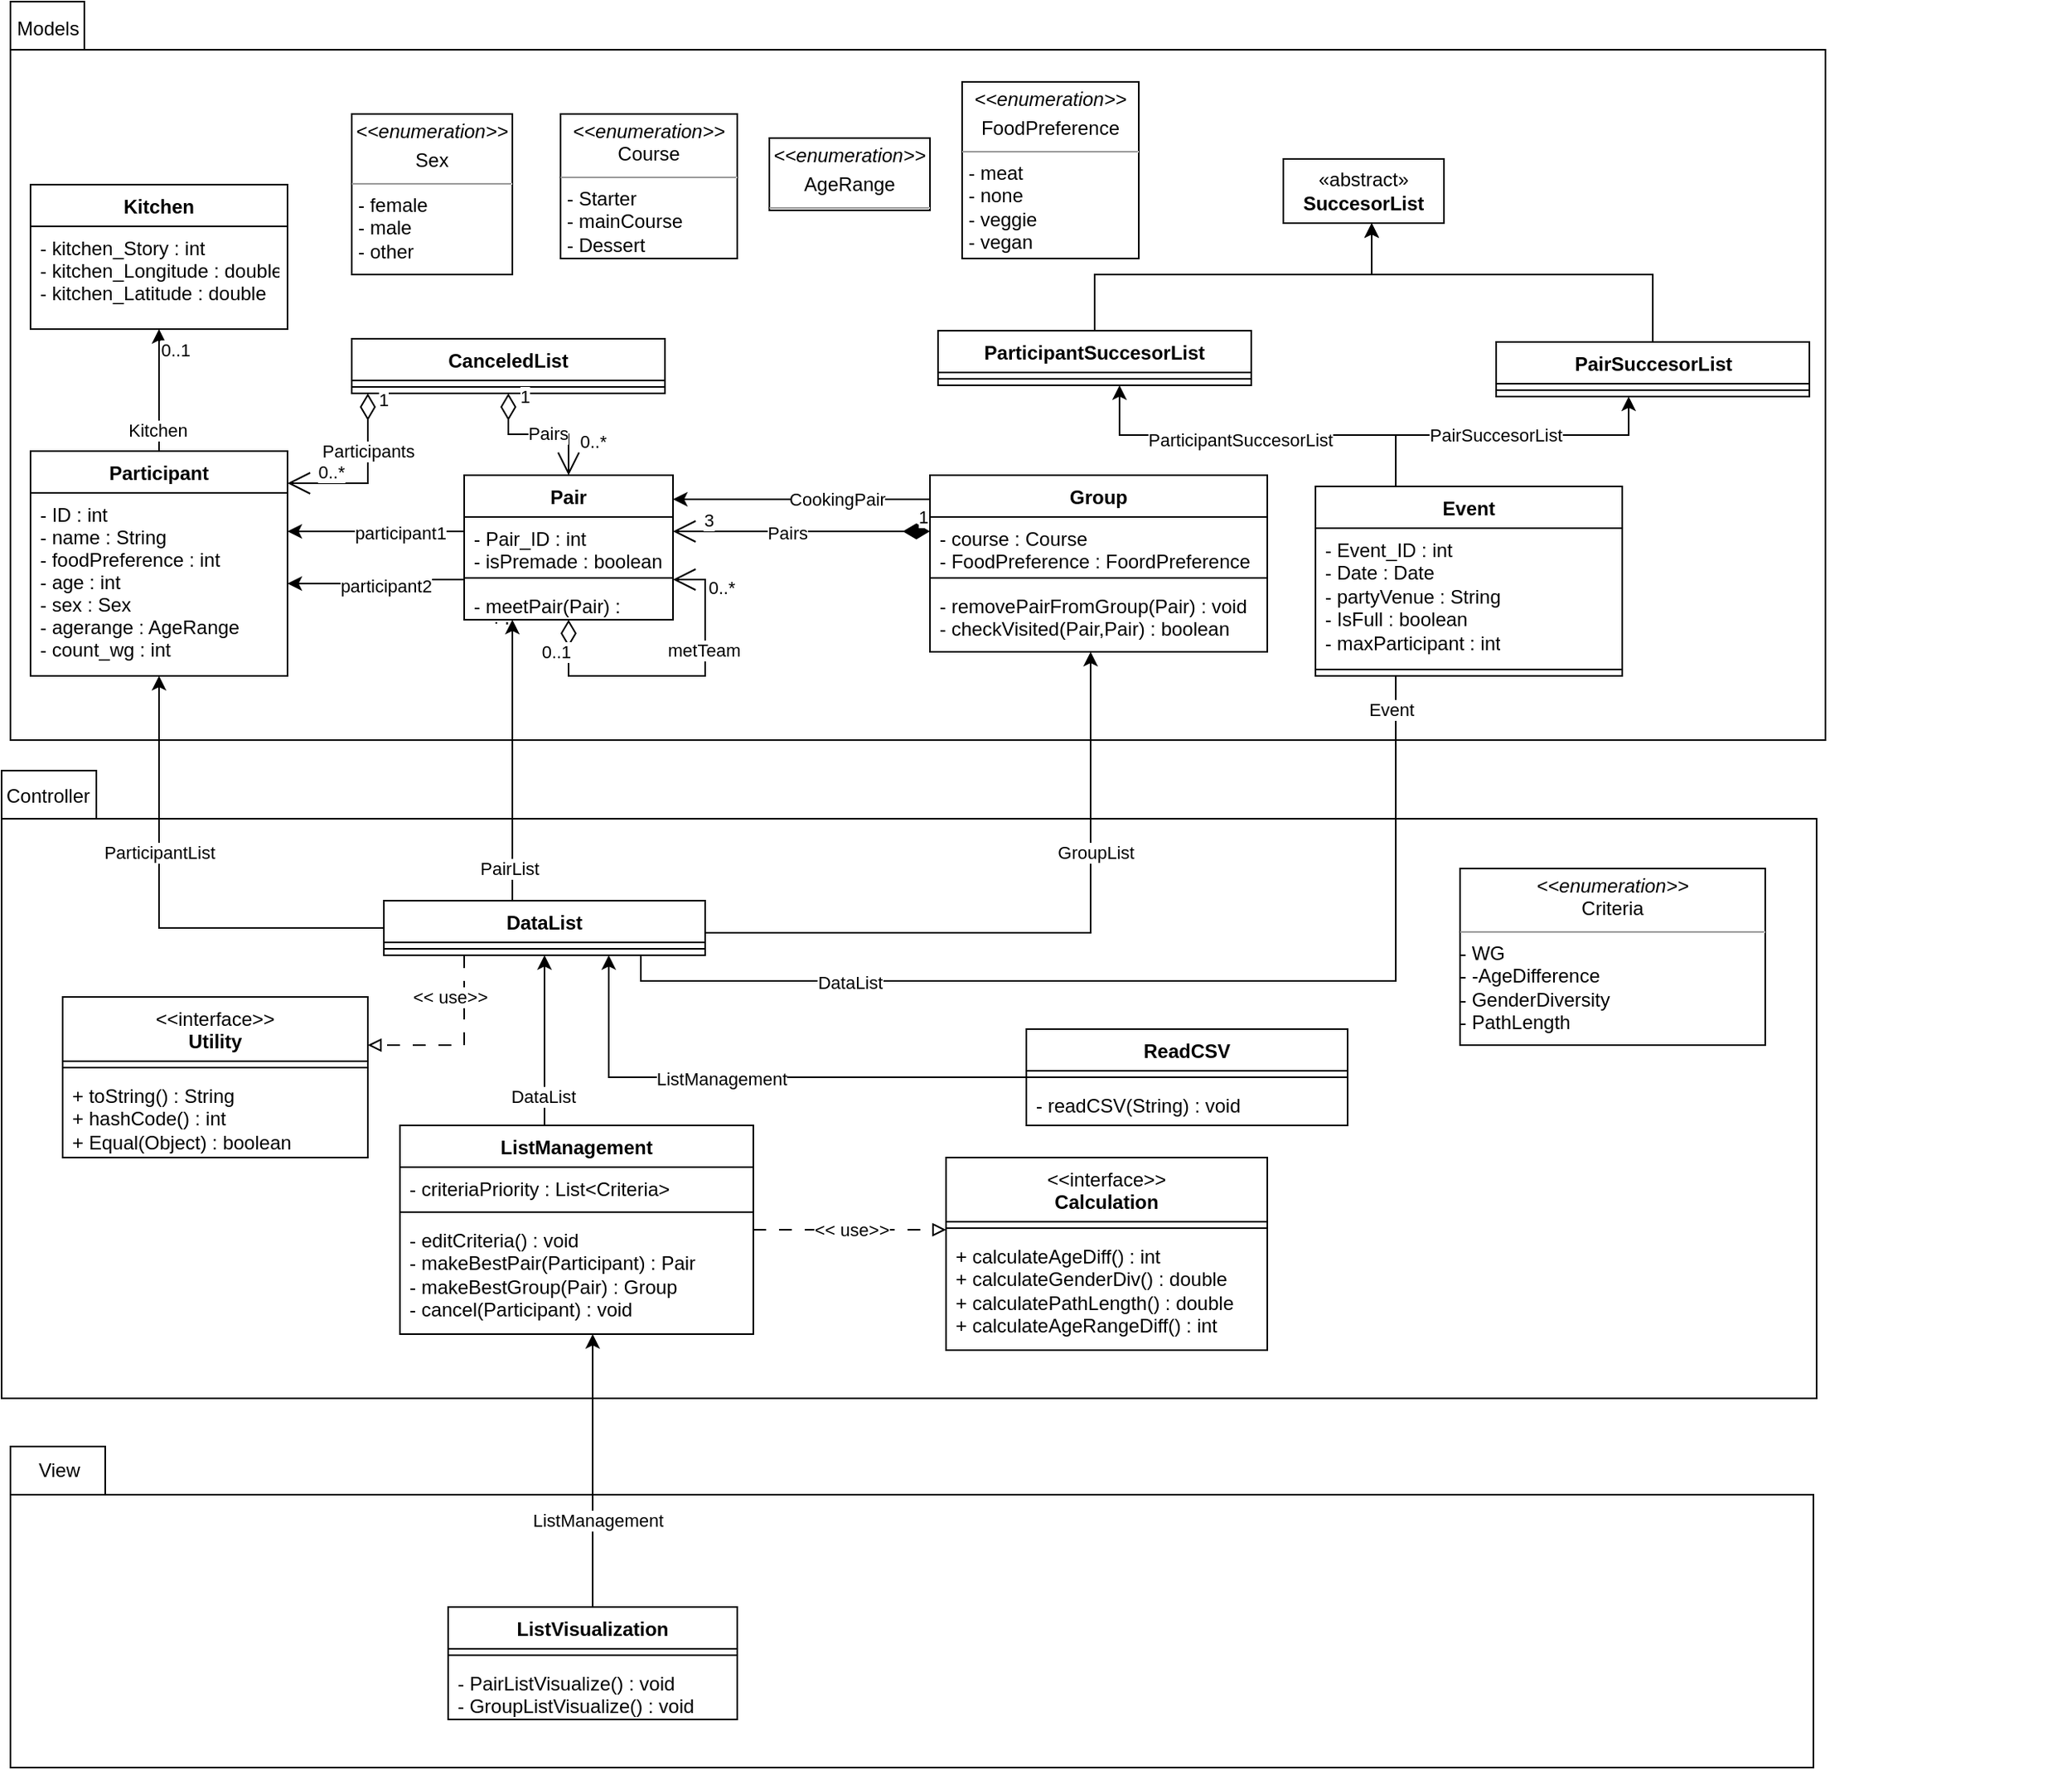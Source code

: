 <mxfile version="21.2.4" type="device">
  <diagram name="Page-1" id="86kGKsYgO495ie1x49M2">
    <mxGraphModel dx="2308" dy="2285" grid="1" gridSize="10" guides="1" tooltips="1" connect="1" arrows="1" fold="1" page="1" pageScale="1" pageWidth="850" pageHeight="1100" math="0" shadow="0">
      <root>
        <mxCell id="0" />
        <mxCell id="1" parent="0" />
        <mxCell id="tgPBSSRWqkqk4DsDawLG-85" value="" style="shape=folder;fontStyle=1;spacingTop=10;tabWidth=59;tabHeight=30;tabPosition=left;html=1;whiteSpace=wrap;" vertex="1" parent="1">
          <mxGeometry x="52" y="-391" width="1130" height="391" as="geometry" />
        </mxCell>
        <mxCell id="tgPBSSRWqkqk4DsDawLG-37" value="" style="shape=folder;fontStyle=1;spacingTop=10;tabWidth=40;tabHeight=30;tabPosition=left;html=1;whiteSpace=wrap;" vertex="1" parent="1">
          <mxGeometry x="57.5" y="-870" width="1130" height="460" as="geometry" />
        </mxCell>
        <mxCell id="tgPBSSRWqkqk4DsDawLG-45" style="edgeStyle=orthogonalEdgeStyle;rounded=0;orthogonalLoop=1;jettySize=auto;html=1;" edge="1" parent="1" source="tgPBSSRWqkqk4DsDawLG-4" target="tgPBSSRWqkqk4DsDawLG-14">
          <mxGeometry relative="1" as="geometry">
            <Array as="points">
              <mxPoint x="150" y="-610" />
              <mxPoint x="150" y="-610" />
            </Array>
          </mxGeometry>
        </mxCell>
        <mxCell id="tgPBSSRWqkqk4DsDawLG-46" value="Kitchen" style="edgeLabel;html=1;align=center;verticalAlign=middle;resizable=0;points=[];" vertex="1" connectable="0" parent="tgPBSSRWqkqk4DsDawLG-45">
          <mxGeometry x="-0.66" y="1" relative="1" as="geometry">
            <mxPoint as="offset" />
          </mxGeometry>
        </mxCell>
        <mxCell id="tgPBSSRWqkqk4DsDawLG-47" value="0..1" style="edgeLabel;html=1;align=center;verticalAlign=middle;resizable=0;points=[];" vertex="1" connectable="0" parent="tgPBSSRWqkqk4DsDawLG-45">
          <mxGeometry x="0.676" relative="1" as="geometry">
            <mxPoint x="10" as="offset" />
          </mxGeometry>
        </mxCell>
        <mxCell id="tgPBSSRWqkqk4DsDawLG-4" value="Participant" style="swimlane;fontStyle=1;align=center;verticalAlign=top;childLayout=stackLayout;horizontal=1;startSize=26;horizontalStack=0;resizeParent=1;resizeLast=0;collapsible=1;marginBottom=0;rounded=0;shadow=0;strokeWidth=1;" vertex="1" parent="1">
          <mxGeometry x="70" y="-590" width="160" height="140" as="geometry">
            <mxRectangle x="550" y="140" width="160" height="26" as="alternateBounds" />
          </mxGeometry>
        </mxCell>
        <mxCell id="tgPBSSRWqkqk4DsDawLG-5" value="- ID : int&#xa;- name : String&#xa;- foodPreference : int&#xa;- age : int&#xa;- sex : Sex&#xa;- agerange : AgeRange&#xa;- count_wg : int" style="text;align=left;verticalAlign=top;spacingLeft=4;spacingRight=4;overflow=hidden;rotatable=0;points=[[0,0.5],[1,0.5]];portConstraint=eastwest;" vertex="1" parent="tgPBSSRWqkqk4DsDawLG-4">
          <mxGeometry y="26" width="160" height="114" as="geometry" />
        </mxCell>
        <mxCell id="tgPBSSRWqkqk4DsDawLG-39" style="edgeStyle=orthogonalEdgeStyle;rounded=0;orthogonalLoop=1;jettySize=auto;html=1;" edge="1" parent="1" target="tgPBSSRWqkqk4DsDawLG-4">
          <mxGeometry relative="1" as="geometry">
            <mxPoint x="340" y="-560" as="sourcePoint" />
            <Array as="points">
              <mxPoint x="340" y="-540" />
            </Array>
          </mxGeometry>
        </mxCell>
        <mxCell id="tgPBSSRWqkqk4DsDawLG-40" value="participant1" style="edgeLabel;html=1;align=center;verticalAlign=middle;resizable=0;points=[];" vertex="1" connectable="0" parent="tgPBSSRWqkqk4DsDawLG-39">
          <mxGeometry x="-0.078" y="1" relative="1" as="geometry">
            <mxPoint as="offset" />
          </mxGeometry>
        </mxCell>
        <mxCell id="tgPBSSRWqkqk4DsDawLG-6" value="Pair" style="swimlane;fontStyle=1;align=center;verticalAlign=top;childLayout=stackLayout;horizontal=1;startSize=26;horizontalStack=0;resizeParent=1;resizeParentMax=0;resizeLast=0;collapsible=1;marginBottom=0;whiteSpace=wrap;html=1;" vertex="1" parent="1">
          <mxGeometry x="340" y="-575" width="130" height="90" as="geometry" />
        </mxCell>
        <mxCell id="tgPBSSRWqkqk4DsDawLG-7" value="- Pair_ID : int&lt;br&gt;&lt;div&gt;- isPremade : boolean&lt;/div&gt;&lt;div&gt;- foodPreference : &lt;br&gt;&lt;/div&gt;" style="text;strokeColor=none;fillColor=none;align=left;verticalAlign=top;spacingLeft=4;spacingRight=4;overflow=hidden;rotatable=0;points=[[0,0.5],[1,0.5]];portConstraint=eastwest;whiteSpace=wrap;html=1;" vertex="1" parent="tgPBSSRWqkqk4DsDawLG-6">
          <mxGeometry y="26" width="130" height="34" as="geometry" />
        </mxCell>
        <mxCell id="tgPBSSRWqkqk4DsDawLG-8" value="" style="line;strokeWidth=1;fillColor=none;align=left;verticalAlign=middle;spacingTop=-1;spacingLeft=3;spacingRight=3;rotatable=0;labelPosition=right;points=[];portConstraint=eastwest;strokeColor=inherit;" vertex="1" parent="tgPBSSRWqkqk4DsDawLG-6">
          <mxGeometry y="60" width="130" height="8" as="geometry" />
        </mxCell>
        <mxCell id="tgPBSSRWqkqk4DsDawLG-9" value="- meetPair(Pair) : void&amp;nbsp;&lt;br&gt;&lt;br&gt;" style="text;strokeColor=none;fillColor=none;align=left;verticalAlign=top;spacingLeft=4;spacingRight=4;overflow=hidden;rotatable=0;points=[[0,0.5],[1,0.5]];portConstraint=eastwest;whiteSpace=wrap;html=1;" vertex="1" parent="tgPBSSRWqkqk4DsDawLG-6">
          <mxGeometry y="68" width="130" height="22" as="geometry" />
        </mxCell>
        <mxCell id="tgPBSSRWqkqk4DsDawLG-51" style="edgeStyle=orthogonalEdgeStyle;rounded=0;orthogonalLoop=1;jettySize=auto;html=1;" edge="1" parent="1" source="tgPBSSRWqkqk4DsDawLG-10" target="tgPBSSRWqkqk4DsDawLG-6">
          <mxGeometry relative="1" as="geometry">
            <Array as="points">
              <mxPoint x="560" y="-560" />
              <mxPoint x="560" y="-560" />
            </Array>
          </mxGeometry>
        </mxCell>
        <mxCell id="tgPBSSRWqkqk4DsDawLG-52" value="CookingPair" style="edgeLabel;html=1;align=center;verticalAlign=middle;resizable=0;points=[];" vertex="1" connectable="0" parent="tgPBSSRWqkqk4DsDawLG-51">
          <mxGeometry x="-0.27" relative="1" as="geometry">
            <mxPoint as="offset" />
          </mxGeometry>
        </mxCell>
        <mxCell id="tgPBSSRWqkqk4DsDawLG-10" value="Group" style="swimlane;fontStyle=1;align=center;verticalAlign=top;childLayout=stackLayout;horizontal=1;startSize=26;horizontalStack=0;resizeParent=1;resizeParentMax=0;resizeLast=0;collapsible=1;marginBottom=0;whiteSpace=wrap;html=1;" vertex="1" parent="1">
          <mxGeometry x="630" y="-575" width="210" height="110" as="geometry" />
        </mxCell>
        <mxCell id="tgPBSSRWqkqk4DsDawLG-11" value="&lt;div&gt;- course : Course&lt;/div&gt;&lt;div&gt;- FoodPreference : FoordPreference&lt;br&gt;&lt;/div&gt;" style="text;strokeColor=none;fillColor=none;align=left;verticalAlign=top;spacingLeft=4;spacingRight=4;overflow=hidden;rotatable=0;points=[[0,0.5],[1,0.5]];portConstraint=eastwest;whiteSpace=wrap;html=1;" vertex="1" parent="tgPBSSRWqkqk4DsDawLG-10">
          <mxGeometry y="26" width="210" height="34" as="geometry" />
        </mxCell>
        <mxCell id="tgPBSSRWqkqk4DsDawLG-12" value="" style="line;strokeWidth=1;fillColor=none;align=left;verticalAlign=middle;spacingTop=-1;spacingLeft=3;spacingRight=3;rotatable=0;labelPosition=right;points=[];portConstraint=eastwest;strokeColor=inherit;" vertex="1" parent="tgPBSSRWqkqk4DsDawLG-10">
          <mxGeometry y="60" width="210" height="8" as="geometry" />
        </mxCell>
        <mxCell id="tgPBSSRWqkqk4DsDawLG-13" value="- removePairFromGroup(Pair) : void&lt;br&gt;&lt;div&gt;- checkVisited(Pair,Pair) : boolean&lt;/div&gt;" style="text;strokeColor=none;fillColor=none;align=left;verticalAlign=top;spacingLeft=4;spacingRight=4;overflow=hidden;rotatable=0;points=[[0,0.5],[1,0.5]];portConstraint=eastwest;whiteSpace=wrap;html=1;" vertex="1" parent="tgPBSSRWqkqk4DsDawLG-10">
          <mxGeometry y="68" width="210" height="42" as="geometry" />
        </mxCell>
        <mxCell id="tgPBSSRWqkqk4DsDawLG-14" value="Kitchen" style="swimlane;fontStyle=1;align=center;verticalAlign=top;childLayout=stackLayout;horizontal=1;startSize=26;horizontalStack=0;resizeParent=1;resizeLast=0;collapsible=1;marginBottom=0;rounded=0;shadow=0;strokeWidth=1;" vertex="1" parent="1">
          <mxGeometry x="70" y="-756" width="160" height="90" as="geometry">
            <mxRectangle x="550" y="140" width="160" height="26" as="alternateBounds" />
          </mxGeometry>
        </mxCell>
        <mxCell id="tgPBSSRWqkqk4DsDawLG-15" value="- kitchen_Story : int&#xa;- kitchen_Longitude : double&#xa;- kitchen_Latitude : double" style="text;align=left;verticalAlign=top;spacingLeft=4;spacingRight=4;overflow=hidden;rotatable=0;points=[[0,0.5],[1,0.5]];portConstraint=eastwest;" vertex="1" parent="tgPBSSRWqkqk4DsDawLG-14">
          <mxGeometry y="26" width="160" height="64" as="geometry" />
        </mxCell>
        <mxCell id="tgPBSSRWqkqk4DsDawLG-23" value="CanceledList" style="swimlane;fontStyle=1;align=center;verticalAlign=top;childLayout=stackLayout;horizontal=1;startSize=26;horizontalStack=0;resizeParent=1;resizeParentMax=0;resizeLast=0;collapsible=1;marginBottom=0;whiteSpace=wrap;html=1;" vertex="1" parent="1">
          <mxGeometry x="270" y="-660.0" width="195" height="34" as="geometry" />
        </mxCell>
        <mxCell id="tgPBSSRWqkqk4DsDawLG-24" value="" style="line;strokeWidth=1;fillColor=none;align=left;verticalAlign=middle;spacingTop=-1;spacingLeft=3;spacingRight=3;rotatable=0;labelPosition=right;points=[];portConstraint=eastwest;strokeColor=inherit;" vertex="1" parent="tgPBSSRWqkqk4DsDawLG-23">
          <mxGeometry y="26" width="195" height="8" as="geometry" />
        </mxCell>
        <mxCell id="tgPBSSRWqkqk4DsDawLG-81" style="edgeStyle=orthogonalEdgeStyle;rounded=0;orthogonalLoop=1;jettySize=auto;html=1;" edge="1" parent="1" source="tgPBSSRWqkqk4DsDawLG-29" target="tgPBSSRWqkqk4DsDawLG-20">
          <mxGeometry relative="1" as="geometry">
            <Array as="points">
              <mxPoint x="920" y="-600" />
              <mxPoint x="748" y="-600" />
            </Array>
          </mxGeometry>
        </mxCell>
        <mxCell id="tgPBSSRWqkqk4DsDawLG-83" value="ParticipantSuccesorList" style="edgeLabel;html=1;align=center;verticalAlign=middle;resizable=0;points=[];" vertex="1" connectable="0" parent="tgPBSSRWqkqk4DsDawLG-81">
          <mxGeometry x="-0.013" y="3" relative="1" as="geometry">
            <mxPoint x="-13" as="offset" />
          </mxGeometry>
        </mxCell>
        <mxCell id="tgPBSSRWqkqk4DsDawLG-98" style="edgeStyle=orthogonalEdgeStyle;rounded=0;orthogonalLoop=1;jettySize=auto;html=1;endArrow=none;endFill=0;" edge="1" parent="1" target="tgPBSSRWqkqk4DsDawLG-87">
          <mxGeometry relative="1" as="geometry">
            <mxPoint x="920" y="-450" as="sourcePoint" />
            <Array as="points">
              <mxPoint x="920" y="-260" />
              <mxPoint x="450" y="-260" />
            </Array>
          </mxGeometry>
        </mxCell>
        <mxCell id="tgPBSSRWqkqk4DsDawLG-103" value="DataList" style="edgeLabel;html=1;align=center;verticalAlign=middle;resizable=0;points=[];" vertex="1" connectable="0" parent="tgPBSSRWqkqk4DsDawLG-98">
          <mxGeometry x="-0.724" y="4" relative="1" as="geometry">
            <mxPoint x="-344" y="97" as="offset" />
          </mxGeometry>
        </mxCell>
        <mxCell id="tgPBSSRWqkqk4DsDawLG-131" value="Event" style="edgeLabel;html=1;align=center;verticalAlign=middle;resizable=0;points=[];" vertex="1" connectable="0" parent="tgPBSSRWqkqk4DsDawLG-98">
          <mxGeometry x="-0.96" y="-3" relative="1" as="geometry">
            <mxPoint y="7" as="offset" />
          </mxGeometry>
        </mxCell>
        <mxCell id="tgPBSSRWqkqk4DsDawLG-29" value="Event" style="swimlane;fontStyle=1;align=center;verticalAlign=top;childLayout=stackLayout;horizontal=1;startSize=26;horizontalStack=0;resizeParent=1;resizeParentMax=0;resizeLast=0;collapsible=1;marginBottom=0;whiteSpace=wrap;html=1;" vertex="1" parent="1">
          <mxGeometry x="870" y="-568" width="191" height="118" as="geometry" />
        </mxCell>
        <mxCell id="tgPBSSRWqkqk4DsDawLG-30" value="- Event_ID : int&lt;br&gt;- Date : Date&lt;br&gt;- partyVenue : String &lt;br&gt;&lt;div&gt;- IsFull : boolean &lt;br&gt;&lt;/div&gt;&lt;div&gt;- maxParticipant : int&lt;br&gt;&lt;/div&gt;" style="text;strokeColor=none;fillColor=none;align=left;verticalAlign=top;spacingLeft=4;spacingRight=4;overflow=hidden;rotatable=0;points=[[0,0.5],[1,0.5]];portConstraint=eastwest;whiteSpace=wrap;html=1;" vertex="1" parent="tgPBSSRWqkqk4DsDawLG-29">
          <mxGeometry y="26" width="191" height="84" as="geometry" />
        </mxCell>
        <mxCell id="tgPBSSRWqkqk4DsDawLG-31" value="" style="line;strokeWidth=1;fillColor=none;align=left;verticalAlign=middle;spacingTop=-1;spacingLeft=3;spacingRight=3;rotatable=0;labelPosition=right;points=[];portConstraint=eastwest;strokeColor=inherit;" vertex="1" parent="tgPBSSRWqkqk4DsDawLG-29">
          <mxGeometry y="110" width="191" height="8" as="geometry" />
        </mxCell>
        <mxCell id="tgPBSSRWqkqk4DsDawLG-32" value="&lt;p style=&quot;margin:0px;margin-top:4px;text-align:center;&quot;&gt;&lt;i&gt;&amp;lt;&amp;lt;enumeration&amp;gt;&amp;gt;&lt;/i&gt;&lt;br&gt;&lt;/p&gt;&lt;p style=&quot;margin:0px;margin-top:4px;text-align:center;&quot;&gt;Sex&lt;br&gt;&lt;/p&gt;&lt;hr size=&quot;1&quot;&gt;&lt;p style=&quot;margin:0px;margin-left:4px;&quot;&gt;- female&lt;/p&gt;&lt;p style=&quot;margin:0px;margin-left:4px;&quot;&gt;- male&lt;/p&gt;&lt;p style=&quot;margin:0px;margin-left:4px;&quot;&gt;- other&lt;/p&gt;" style="verticalAlign=top;align=left;overflow=fill;fontSize=12;fontFamily=Helvetica;html=1;whiteSpace=wrap;" vertex="1" parent="1">
          <mxGeometry x="270" y="-800" width="100" height="100" as="geometry" />
        </mxCell>
        <mxCell id="tgPBSSRWqkqk4DsDawLG-33" value="&lt;p style=&quot;margin:0px;margin-top:4px;text-align:center;&quot;&gt;&lt;i&gt;&amp;lt;&amp;lt;enumeration&amp;gt;&amp;gt;&lt;/i&gt;&lt;br&gt;&lt;/p&gt;&lt;p style=&quot;margin:0px;margin-top:4px;text-align:center;&quot;&gt;AgeRange&lt;br&gt;&lt;/p&gt;&lt;hr size=&quot;1&quot;&gt;&lt;p style=&quot;margin:0px;margin-left:4px;&quot;&gt;&lt;br&gt;&lt;/p&gt;" style="verticalAlign=top;align=left;overflow=fill;fontSize=12;fontFamily=Helvetica;html=1;whiteSpace=wrap;" vertex="1" parent="1">
          <mxGeometry x="530" y="-785" width="100" height="45" as="geometry" />
        </mxCell>
        <mxCell id="tgPBSSRWqkqk4DsDawLG-34" value="&lt;p style=&quot;margin:0px;margin-top:4px;text-align:center;&quot;&gt;&lt;i&gt;&amp;lt;&amp;lt;enumeration&amp;gt;&amp;gt;&lt;/i&gt;&lt;br&gt;Course&lt;br&gt;&lt;/p&gt;&lt;hr size=&quot;1&quot;&gt;&lt;p style=&quot;margin:0px;margin-left:4px;&quot;&gt;- Starter&lt;br&gt;&lt;/p&gt;&lt;p style=&quot;margin:0px;margin-left:4px;&quot;&gt;- mainCourse&lt;br&gt;&lt;/p&gt;&lt;p style=&quot;margin:0px;margin-left:4px;&quot;&gt;- Dessert&lt;/p&gt;" style="verticalAlign=top;align=left;overflow=fill;fontSize=12;fontFamily=Helvetica;html=1;whiteSpace=wrap;" vertex="1" parent="1">
          <mxGeometry x="400" y="-800" width="110" height="90" as="geometry" />
        </mxCell>
        <mxCell id="tgPBSSRWqkqk4DsDawLG-36" value="&lt;p style=&quot;margin:0px;margin-top:4px;text-align:center;&quot;&gt;&lt;i&gt;&amp;lt;&amp;lt;enumeration&amp;gt;&amp;gt;&lt;/i&gt;&lt;br&gt;Criteria&lt;br&gt;&lt;/p&gt;&lt;hr size=&quot;1&quot;&gt;&lt;div&gt;- WG&lt;/div&gt;&lt;div&gt;- -AgeDifference&lt;/div&gt;&lt;div&gt;- GenderDiversity&lt;/div&gt;- PathLength" style="verticalAlign=top;align=left;overflow=fill;fontSize=12;fontFamily=Helvetica;html=1;whiteSpace=wrap;" vertex="1" parent="1">
          <mxGeometry x="960" y="-330" width="190" height="110" as="geometry" />
        </mxCell>
        <mxCell id="tgPBSSRWqkqk4DsDawLG-38" value="Models" style="text;html=1;strokeColor=none;fillColor=none;align=center;verticalAlign=middle;whiteSpace=wrap;rounded=0;" vertex="1" parent="1">
          <mxGeometry x="51" y="-868" width="60" height="30" as="geometry" />
        </mxCell>
        <mxCell id="tgPBSSRWqkqk4DsDawLG-41" style="edgeStyle=orthogonalEdgeStyle;rounded=0;orthogonalLoop=1;jettySize=auto;html=1;" edge="1" parent="1" source="tgPBSSRWqkqk4DsDawLG-6">
          <mxGeometry relative="1" as="geometry">
            <mxPoint x="425" y="-507.5" as="sourcePoint" />
            <mxPoint x="230" y="-507.5" as="targetPoint" />
            <Array as="points">
              <mxPoint x="305" y="-510" />
              <mxPoint x="305" y="-507" />
            </Array>
          </mxGeometry>
        </mxCell>
        <mxCell id="tgPBSSRWqkqk4DsDawLG-42" value="participant2" style="edgeLabel;html=1;align=center;verticalAlign=middle;resizable=0;points=[];" vertex="1" connectable="0" parent="tgPBSSRWqkqk4DsDawLG-41">
          <mxGeometry x="-0.078" y="1" relative="1" as="geometry">
            <mxPoint as="offset" />
          </mxGeometry>
        </mxCell>
        <mxCell id="tgPBSSRWqkqk4DsDawLG-55" value="" style="endArrow=open;html=1;endSize=12;startArrow=diamondThin;startSize=14;startFill=0;edgeStyle=orthogonalEdgeStyle;align=left;verticalAlign=bottom;rounded=0;" edge="1" parent="1" source="tgPBSSRWqkqk4DsDawLG-6" target="tgPBSSRWqkqk4DsDawLG-6">
          <mxGeometry x="-0.789" y="-10" relative="1" as="geometry">
            <mxPoint x="480" y="-506.85" as="sourcePoint" />
            <mxPoint x="560" y="-459.85" as="targetPoint" />
            <Array as="points">
              <mxPoint x="405" y="-450" />
              <mxPoint x="490" y="-450" />
              <mxPoint x="490" y="-510" />
            </Array>
            <mxPoint as="offset" />
          </mxGeometry>
        </mxCell>
        <mxCell id="tgPBSSRWqkqk4DsDawLG-56" value="metTeam" style="edgeLabel;html=1;align=center;verticalAlign=middle;resizable=0;points=[];" vertex="1" connectable="0" parent="tgPBSSRWqkqk4DsDawLG-55">
          <mxGeometry x="0.361" y="1" relative="1" as="geometry">
            <mxPoint as="offset" />
          </mxGeometry>
        </mxCell>
        <mxCell id="tgPBSSRWqkqk4DsDawLG-57" value="0..1" style="edgeLabel;html=1;align=center;verticalAlign=middle;resizable=0;points=[];" vertex="1" connectable="0" parent="tgPBSSRWqkqk4DsDawLG-55">
          <mxGeometry x="-0.689" y="-1" relative="1" as="geometry">
            <mxPoint x="-7" y="-11" as="offset" />
          </mxGeometry>
        </mxCell>
        <mxCell id="tgPBSSRWqkqk4DsDawLG-58" value="0..*" style="edgeLabel;html=1;align=center;verticalAlign=middle;resizable=0;points=[];" vertex="1" connectable="0" parent="tgPBSSRWqkqk4DsDawLG-55">
          <mxGeometry x="0.751" y="-1" relative="1" as="geometry">
            <mxPoint x="9" as="offset" />
          </mxGeometry>
        </mxCell>
        <mxCell id="tgPBSSRWqkqk4DsDawLG-62" value="1" style="endArrow=open;html=1;endSize=12;startArrow=diamondThin;startSize=14;startFill=1;edgeStyle=orthogonalEdgeStyle;align=left;verticalAlign=bottom;rounded=0;" edge="1" parent="1" source="tgPBSSRWqkqk4DsDawLG-10" target="tgPBSSRWqkqk4DsDawLG-6">
          <mxGeometry x="-0.879" relative="1" as="geometry">
            <mxPoint x="720" y="-534" as="sourcePoint" />
            <mxPoint x="555" y="-534" as="targetPoint" />
            <Array as="points">
              <mxPoint x="560" y="-540" />
              <mxPoint x="560" y="-540" />
            </Array>
            <mxPoint as="offset" />
          </mxGeometry>
        </mxCell>
        <mxCell id="tgPBSSRWqkqk4DsDawLG-63" value="Pairs" style="edgeLabel;html=1;align=center;verticalAlign=middle;resizable=0;points=[];" vertex="1" connectable="0" parent="tgPBSSRWqkqk4DsDawLG-62">
          <mxGeometry x="0.115" y="1" relative="1" as="geometry">
            <mxPoint as="offset" />
          </mxGeometry>
        </mxCell>
        <mxCell id="tgPBSSRWqkqk4DsDawLG-64" value="3" style="edgeLabel;html=1;align=center;verticalAlign=middle;resizable=0;points=[];" vertex="1" connectable="0" parent="tgPBSSRWqkqk4DsDawLG-62">
          <mxGeometry x="0.733" y="2" relative="1" as="geometry">
            <mxPoint y="-9" as="offset" />
          </mxGeometry>
        </mxCell>
        <mxCell id="tgPBSSRWqkqk4DsDawLG-67" value="" style="group" vertex="1" connectable="0" parent="1">
          <mxGeometry x="880" y="-710" width="460" height="124" as="geometry" />
        </mxCell>
        <mxCell id="tgPBSSRWqkqk4DsDawLG-18" value="PairSuccesorList" style="swimlane;fontStyle=1;align=center;verticalAlign=top;childLayout=stackLayout;horizontal=1;startSize=26;horizontalStack=0;resizeParent=1;resizeParentMax=0;resizeLast=0;collapsible=1;marginBottom=0;whiteSpace=wrap;html=1;" vertex="1" parent="tgPBSSRWqkqk4DsDawLG-67">
          <mxGeometry x="102.5" y="52" width="195" height="34" as="geometry" />
        </mxCell>
        <mxCell id="tgPBSSRWqkqk4DsDawLG-19" value="" style="line;strokeWidth=1;fillColor=none;align=left;verticalAlign=middle;spacingTop=-1;spacingLeft=3;spacingRight=3;rotatable=0;labelPosition=right;points=[];portConstraint=eastwest;strokeColor=inherit;" vertex="1" parent="tgPBSSRWqkqk4DsDawLG-18">
          <mxGeometry y="26" width="195" height="8" as="geometry" />
        </mxCell>
        <mxCell id="tgPBSSRWqkqk4DsDawLG-68" value="1" style="endArrow=open;html=1;endSize=12;startArrow=diamondThin;startSize=14;startFill=0;edgeStyle=orthogonalEdgeStyle;align=left;verticalAlign=bottom;rounded=0;" edge="1" parent="1" source="tgPBSSRWqkqk4DsDawLG-23" target="tgPBSSRWqkqk4DsDawLG-6">
          <mxGeometry x="-0.765" y="5" relative="1" as="geometry">
            <mxPoint x="460" y="-620" as="sourcePoint" />
            <mxPoint x="300" y="-620" as="targetPoint" />
            <Array as="points" />
            <mxPoint as="offset" />
          </mxGeometry>
        </mxCell>
        <mxCell id="tgPBSSRWqkqk4DsDawLG-69" value="Pairs" style="edgeLabel;html=1;align=center;verticalAlign=middle;resizable=0;points=[];" vertex="1" connectable="0" parent="tgPBSSRWqkqk4DsDawLG-68">
          <mxGeometry x="0.115" y="1" relative="1" as="geometry">
            <mxPoint as="offset" />
          </mxGeometry>
        </mxCell>
        <mxCell id="tgPBSSRWqkqk4DsDawLG-70" value="0..*" style="edgeLabel;html=1;align=center;verticalAlign=middle;resizable=0;points=[];" vertex="1" connectable="0" parent="tgPBSSRWqkqk4DsDawLG-68">
          <mxGeometry x="0.733" y="2" relative="1" as="geometry">
            <mxPoint x="13" y="-9" as="offset" />
          </mxGeometry>
        </mxCell>
        <mxCell id="tgPBSSRWqkqk4DsDawLG-72" value="1" style="endArrow=open;html=1;endSize=12;startArrow=diamondThin;startSize=14;startFill=0;edgeStyle=orthogonalEdgeStyle;align=left;verticalAlign=bottom;rounded=0;" edge="1" parent="1" source="tgPBSSRWqkqk4DsDawLG-23" target="tgPBSSRWqkqk4DsDawLG-4">
          <mxGeometry x="-0.765" y="5" relative="1" as="geometry">
            <mxPoint x="415" y="-684" as="sourcePoint" />
            <mxPoint x="415" y="-565" as="targetPoint" />
            <Array as="points">
              <mxPoint x="405" y="-660" />
              <mxPoint x="280" y="-660" />
              <mxPoint x="280" y="-570" />
            </Array>
            <mxPoint as="offset" />
          </mxGeometry>
        </mxCell>
        <mxCell id="tgPBSSRWqkqk4DsDawLG-73" value="Participants" style="edgeLabel;html=1;align=center;verticalAlign=middle;resizable=0;points=[];" vertex="1" connectable="0" parent="tgPBSSRWqkqk4DsDawLG-72">
          <mxGeometry x="0.115" y="1" relative="1" as="geometry">
            <mxPoint x="3" y="-21" as="offset" />
          </mxGeometry>
        </mxCell>
        <mxCell id="tgPBSSRWqkqk4DsDawLG-74" value="0..*" style="edgeLabel;html=1;align=center;verticalAlign=middle;resizable=0;points=[];" vertex="1" connectable="0" parent="tgPBSSRWqkqk4DsDawLG-72">
          <mxGeometry x="0.733" y="2" relative="1" as="geometry">
            <mxPoint x="13" y="-9" as="offset" />
          </mxGeometry>
        </mxCell>
        <mxCell id="tgPBSSRWqkqk4DsDawLG-20" value="ParticipantSuccesorList" style="swimlane;fontStyle=1;align=center;verticalAlign=top;childLayout=stackLayout;horizontal=1;startSize=26;horizontalStack=0;resizeParent=1;resizeParentMax=0;resizeLast=0;collapsible=1;marginBottom=0;whiteSpace=wrap;html=1;" vertex="1" parent="1">
          <mxGeometry x="635" y="-665" width="195" height="34" as="geometry" />
        </mxCell>
        <mxCell id="tgPBSSRWqkqk4DsDawLG-21" value="" style="line;strokeWidth=1;fillColor=none;align=left;verticalAlign=middle;spacingTop=-1;spacingLeft=3;spacingRight=3;rotatable=0;labelPosition=right;points=[];portConstraint=eastwest;strokeColor=inherit;" vertex="1" parent="tgPBSSRWqkqk4DsDawLG-20">
          <mxGeometry y="26" width="195" height="8" as="geometry" />
        </mxCell>
        <mxCell id="tgPBSSRWqkqk4DsDawLG-66" style="edgeStyle=orthogonalEdgeStyle;rounded=0;orthogonalLoop=1;jettySize=auto;html=1;" edge="1" parent="1" source="tgPBSSRWqkqk4DsDawLG-20" target="tgPBSSRWqkqk4DsDawLG-22">
          <mxGeometry relative="1" as="geometry">
            <Array as="points">
              <mxPoint x="733" y="-700" />
              <mxPoint x="905" y="-700" />
            </Array>
          </mxGeometry>
        </mxCell>
        <mxCell id="tgPBSSRWqkqk4DsDawLG-80" style="edgeStyle=orthogonalEdgeStyle;rounded=0;orthogonalLoop=1;jettySize=auto;html=1;" edge="1" parent="1" source="tgPBSSRWqkqk4DsDawLG-29" target="tgPBSSRWqkqk4DsDawLG-18">
          <mxGeometry relative="1" as="geometry">
            <Array as="points">
              <mxPoint x="920" y="-600" />
              <mxPoint x="1065" y="-600" />
            </Array>
          </mxGeometry>
        </mxCell>
        <mxCell id="tgPBSSRWqkqk4DsDawLG-82" value="PairSuccesorList" style="edgeLabel;html=1;align=center;verticalAlign=middle;resizable=0;points=[];" vertex="1" connectable="0" parent="tgPBSSRWqkqk4DsDawLG-80">
          <mxGeometry x="-0.055" relative="1" as="geometry">
            <mxPoint x="-1" as="offset" />
          </mxGeometry>
        </mxCell>
        <mxCell id="tgPBSSRWqkqk4DsDawLG-22" value="«abstract»&lt;br&gt;&lt;b&gt;SuccesorList&lt;/b&gt;" style="html=1;whiteSpace=wrap;" vertex="1" parent="1">
          <mxGeometry x="850" y="-772" width="100" height="40" as="geometry" />
        </mxCell>
        <mxCell id="tgPBSSRWqkqk4DsDawLG-65" style="edgeStyle=orthogonalEdgeStyle;rounded=0;orthogonalLoop=1;jettySize=auto;html=1;" edge="1" parent="1" source="tgPBSSRWqkqk4DsDawLG-18" target="tgPBSSRWqkqk4DsDawLG-22">
          <mxGeometry relative="1" as="geometry">
            <Array as="points">
              <mxPoint x="1080" y="-700" />
              <mxPoint x="905" y="-700" />
            </Array>
          </mxGeometry>
        </mxCell>
        <mxCell id="tgPBSSRWqkqk4DsDawLG-86" value="Controller" style="text;html=1;strokeColor=none;fillColor=none;align=center;verticalAlign=middle;whiteSpace=wrap;rounded=0;" vertex="1" parent="1">
          <mxGeometry x="51" y="-390" width="60" height="30" as="geometry" />
        </mxCell>
        <mxCell id="tgPBSSRWqkqk4DsDawLG-95" style="edgeStyle=orthogonalEdgeStyle;rounded=0;orthogonalLoop=1;jettySize=auto;html=1;" edge="1" parent="1" source="tgPBSSRWqkqk4DsDawLG-87" target="tgPBSSRWqkqk4DsDawLG-4">
          <mxGeometry relative="1" as="geometry" />
        </mxCell>
        <mxCell id="tgPBSSRWqkqk4DsDawLG-101" value="ParticipantList" style="edgeLabel;html=1;align=center;verticalAlign=middle;resizable=0;points=[];" vertex="1" connectable="0" parent="tgPBSSRWqkqk4DsDawLG-95">
          <mxGeometry x="0.674" y="-3" relative="1" as="geometry">
            <mxPoint x="-3" y="61" as="offset" />
          </mxGeometry>
        </mxCell>
        <mxCell id="tgPBSSRWqkqk4DsDawLG-96" style="edgeStyle=orthogonalEdgeStyle;rounded=0;orthogonalLoop=1;jettySize=auto;html=1;" edge="1" parent="1" source="tgPBSSRWqkqk4DsDawLG-87" target="tgPBSSRWqkqk4DsDawLG-6">
          <mxGeometry relative="1" as="geometry">
            <Array as="points">
              <mxPoint x="370" y="-350" />
              <mxPoint x="370" y="-350" />
            </Array>
          </mxGeometry>
        </mxCell>
        <mxCell id="tgPBSSRWqkqk4DsDawLG-100" value="PairList" style="edgeLabel;html=1;align=center;verticalAlign=middle;resizable=0;points=[];" vertex="1" connectable="0" parent="tgPBSSRWqkqk4DsDawLG-96">
          <mxGeometry x="-0.143" y="-2" relative="1" as="geometry">
            <mxPoint x="-4" y="55" as="offset" />
          </mxGeometry>
        </mxCell>
        <mxCell id="tgPBSSRWqkqk4DsDawLG-99" style="edgeStyle=orthogonalEdgeStyle;rounded=0;orthogonalLoop=1;jettySize=auto;html=1;" edge="1" parent="1" source="tgPBSSRWqkqk4DsDawLG-87" target="tgPBSSRWqkqk4DsDawLG-10">
          <mxGeometry relative="1" as="geometry">
            <Array as="points">
              <mxPoint x="730" y="-290" />
            </Array>
          </mxGeometry>
        </mxCell>
        <mxCell id="tgPBSSRWqkqk4DsDawLG-102" value="GroupList" style="edgeLabel;html=1;align=center;verticalAlign=middle;resizable=0;points=[];" vertex="1" connectable="0" parent="tgPBSSRWqkqk4DsDawLG-99">
          <mxGeometry x="0.618" y="-1" relative="1" as="geometry">
            <mxPoint x="2" y="45" as="offset" />
          </mxGeometry>
        </mxCell>
        <mxCell id="tgPBSSRWqkqk4DsDawLG-87" value="DataList" style="swimlane;fontStyle=1;align=center;verticalAlign=top;childLayout=stackLayout;horizontal=1;startSize=26;horizontalStack=0;resizeParent=1;resizeParentMax=0;resizeLast=0;collapsible=1;marginBottom=0;whiteSpace=wrap;html=1;" vertex="1" parent="1">
          <mxGeometry x="290" y="-310" width="200" height="34" as="geometry" />
        </mxCell>
        <mxCell id="tgPBSSRWqkqk4DsDawLG-89" value="" style="line;strokeWidth=1;fillColor=none;align=left;verticalAlign=middle;spacingTop=-1;spacingLeft=3;spacingRight=3;rotatable=0;labelPosition=right;points=[];portConstraint=eastwest;strokeColor=inherit;" vertex="1" parent="tgPBSSRWqkqk4DsDawLG-87">
          <mxGeometry y="26" width="200" height="8" as="geometry" />
        </mxCell>
        <mxCell id="tgPBSSRWqkqk4DsDawLG-105" value="&lt;span style=&quot;font-weight: normal;&quot;&gt;&amp;lt;&amp;lt;interface&amp;gt;&amp;gt;&lt;/span&gt;&lt;br&gt;&lt;div&gt;Calculation&lt;br&gt;&lt;/div&gt;" style="swimlane;fontStyle=1;align=center;verticalAlign=top;childLayout=stackLayout;horizontal=1;startSize=40;horizontalStack=0;resizeParent=1;resizeParentMax=0;resizeLast=0;collapsible=1;marginBottom=0;whiteSpace=wrap;html=1;" vertex="1" parent="1">
          <mxGeometry x="640" y="-150" width="200" height="120" as="geometry" />
        </mxCell>
        <mxCell id="tgPBSSRWqkqk4DsDawLG-107" value="" style="line;strokeWidth=1;fillColor=none;align=left;verticalAlign=middle;spacingTop=-1;spacingLeft=3;spacingRight=3;rotatable=0;labelPosition=right;points=[];portConstraint=eastwest;strokeColor=inherit;" vertex="1" parent="tgPBSSRWqkqk4DsDawLG-105">
          <mxGeometry y="40" width="200" height="8" as="geometry" />
        </mxCell>
        <mxCell id="tgPBSSRWqkqk4DsDawLG-108" value="&lt;div&gt;+ calculateAgeDiff() : int&lt;/div&gt;&lt;div&gt;+ calculateGenderDiv() : double&lt;/div&gt;&lt;div&gt;+ calculatePathLength() : double&lt;/div&gt;&lt;div&gt;+ calculateAgeRangeDiff() : int &lt;br&gt;&lt;/div&gt;" style="text;strokeColor=none;fillColor=none;align=left;verticalAlign=top;spacingLeft=4;spacingRight=4;overflow=hidden;rotatable=0;points=[[0,0.5],[1,0.5]];portConstraint=eastwest;whiteSpace=wrap;html=1;" vertex="1" parent="tgPBSSRWqkqk4DsDawLG-105">
          <mxGeometry y="48" width="200" height="72" as="geometry" />
        </mxCell>
        <mxCell id="tgPBSSRWqkqk4DsDawLG-114" style="edgeStyle=orthogonalEdgeStyle;rounded=0;orthogonalLoop=1;jettySize=auto;html=1;" edge="1" parent="1" source="tgPBSSRWqkqk4DsDawLG-111" target="tgPBSSRWqkqk4DsDawLG-87">
          <mxGeometry relative="1" as="geometry">
            <Array as="points">
              <mxPoint x="430" y="-200" />
            </Array>
          </mxGeometry>
        </mxCell>
        <mxCell id="tgPBSSRWqkqk4DsDawLG-115" value="ListManagement" style="edgeLabel;html=1;align=center;verticalAlign=middle;resizable=0;points=[];" vertex="1" connectable="0" parent="tgPBSSRWqkqk4DsDawLG-114">
          <mxGeometry x="0.131" y="1" relative="1" as="geometry">
            <mxPoint as="offset" />
          </mxGeometry>
        </mxCell>
        <mxCell id="tgPBSSRWqkqk4DsDawLG-111" value="ReadCSV" style="swimlane;fontStyle=1;align=center;verticalAlign=top;childLayout=stackLayout;horizontal=1;startSize=26;horizontalStack=0;resizeParent=1;resizeParentMax=0;resizeLast=0;collapsible=1;marginBottom=0;whiteSpace=wrap;html=1;" vertex="1" parent="1">
          <mxGeometry x="690" y="-230" width="200" height="60" as="geometry" />
        </mxCell>
        <mxCell id="tgPBSSRWqkqk4DsDawLG-112" value="" style="line;strokeWidth=1;fillColor=none;align=left;verticalAlign=middle;spacingTop=-1;spacingLeft=3;spacingRight=3;rotatable=0;labelPosition=right;points=[];portConstraint=eastwest;strokeColor=inherit;" vertex="1" parent="tgPBSSRWqkqk4DsDawLG-111">
          <mxGeometry y="26" width="200" height="8" as="geometry" />
        </mxCell>
        <mxCell id="tgPBSSRWqkqk4DsDawLG-113" value="- readCSV(String) : void" style="text;strokeColor=none;fillColor=none;align=left;verticalAlign=top;spacingLeft=4;spacingRight=4;overflow=hidden;rotatable=0;points=[[0,0.5],[1,0.5]];portConstraint=eastwest;whiteSpace=wrap;html=1;" vertex="1" parent="tgPBSSRWqkqk4DsDawLG-111">
          <mxGeometry y="34" width="200" height="26" as="geometry" />
        </mxCell>
        <mxCell id="tgPBSSRWqkqk4DsDawLG-116" value="&lt;p style=&quot;margin:0px;margin-top:4px;text-align:center;&quot;&gt;&lt;i&gt;&amp;lt;&amp;lt;enumeration&amp;gt;&amp;gt;&lt;/i&gt;&lt;br&gt;&lt;/p&gt;&lt;p style=&quot;margin:0px;margin-top:4px;text-align:center;&quot;&gt;FoodPreference&lt;br&gt;&lt;/p&gt;&lt;hr size=&quot;1&quot;&gt;&lt;p style=&quot;margin:0px;margin-left:4px;&quot;&gt;- meat&lt;/p&gt;&lt;p style=&quot;margin:0px;margin-left:4px;&quot;&gt;- none&lt;/p&gt;&lt;p style=&quot;margin:0px;margin-left:4px;&quot;&gt;- veggie&lt;/p&gt;&lt;p style=&quot;margin:0px;margin-left:4px;&quot;&gt;- vegan&lt;br&gt;&lt;/p&gt;" style="verticalAlign=top;align=left;overflow=fill;fontSize=12;fontFamily=Helvetica;html=1;whiteSpace=wrap;" vertex="1" parent="1">
          <mxGeometry x="650" y="-820" width="110" height="110" as="geometry" />
        </mxCell>
        <mxCell id="tgPBSSRWqkqk4DsDawLG-118" value="&lt;span style=&quot;font-weight: normal;&quot;&gt;&amp;lt;&amp;lt;interface&amp;gt;&amp;gt;&lt;/span&gt;&lt;br&gt;&lt;div&gt;Utility&lt;br&gt;&lt;/div&gt;" style="swimlane;fontStyle=1;align=center;verticalAlign=top;childLayout=stackLayout;horizontal=1;startSize=40;horizontalStack=0;resizeParent=1;resizeParentMax=0;resizeLast=0;collapsible=1;marginBottom=0;whiteSpace=wrap;html=1;" vertex="1" parent="1">
          <mxGeometry x="90" y="-250" width="190" height="100" as="geometry" />
        </mxCell>
        <mxCell id="tgPBSSRWqkqk4DsDawLG-119" value="" style="line;strokeWidth=1;fillColor=none;align=left;verticalAlign=middle;spacingTop=-1;spacingLeft=3;spacingRight=3;rotatable=0;labelPosition=right;points=[];portConstraint=eastwest;strokeColor=inherit;" vertex="1" parent="tgPBSSRWqkqk4DsDawLG-118">
          <mxGeometry y="40" width="190" height="8" as="geometry" />
        </mxCell>
        <mxCell id="tgPBSSRWqkqk4DsDawLG-120" value="&lt;div&gt;+ toString() : String&lt;/div&gt;&lt;div&gt;+ hashCode() : int&lt;/div&gt;&lt;div&gt;+ Equal(Object) : boolean&lt;br&gt;&lt;/div&gt;" style="text;strokeColor=none;fillColor=none;align=left;verticalAlign=top;spacingLeft=4;spacingRight=4;overflow=hidden;rotatable=0;points=[[0,0.5],[1,0.5]];portConstraint=eastwest;whiteSpace=wrap;html=1;" vertex="1" parent="tgPBSSRWqkqk4DsDawLG-118">
          <mxGeometry y="48" width="190" height="52" as="geometry" />
        </mxCell>
        <mxCell id="tgPBSSRWqkqk4DsDawLG-121" style="edgeStyle=orthogonalEdgeStyle;rounded=0;orthogonalLoop=1;jettySize=auto;html=1;dashed=1;dashPattern=8 8;endArrow=block;endFill=0;" edge="1" parent="1" source="tgPBSSRWqkqk4DsDawLG-87" target="tgPBSSRWqkqk4DsDawLG-118">
          <mxGeometry relative="1" as="geometry">
            <mxPoint x="430" y="-140" as="sourcePoint" />
            <mxPoint x="320" y="-110" as="targetPoint" />
            <Array as="points">
              <mxPoint x="340" y="-220" />
            </Array>
          </mxGeometry>
        </mxCell>
        <mxCell id="tgPBSSRWqkqk4DsDawLG-122" value="&amp;lt;&amp;lt; use&amp;gt;&amp;gt;" style="edgeLabel;html=1;align=center;verticalAlign=middle;resizable=0;points=[];" vertex="1" connectable="0" parent="tgPBSSRWqkqk4DsDawLG-121">
          <mxGeometry x="0.306" relative="1" as="geometry">
            <mxPoint x="10" y="-30" as="offset" />
          </mxGeometry>
        </mxCell>
        <mxCell id="tgPBSSRWqkqk4DsDawLG-129" style="edgeStyle=orthogonalEdgeStyle;rounded=0;orthogonalLoop=1;jettySize=auto;html=1;" edge="1" parent="1" source="tgPBSSRWqkqk4DsDawLG-123" target="tgPBSSRWqkqk4DsDawLG-87">
          <mxGeometry relative="1" as="geometry">
            <Array as="points">
              <mxPoint x="390" y="-220" />
              <mxPoint x="390" y="-220" />
            </Array>
          </mxGeometry>
        </mxCell>
        <mxCell id="tgPBSSRWqkqk4DsDawLG-130" value="DataList" style="edgeLabel;html=1;align=center;verticalAlign=middle;resizable=0;points=[];" vertex="1" connectable="0" parent="tgPBSSRWqkqk4DsDawLG-129">
          <mxGeometry x="-0.665" y="1" relative="1" as="geometry">
            <mxPoint as="offset" />
          </mxGeometry>
        </mxCell>
        <mxCell id="tgPBSSRWqkqk4DsDawLG-123" value="ListManagement" style="swimlane;fontStyle=1;align=center;verticalAlign=top;childLayout=stackLayout;horizontal=1;startSize=26;horizontalStack=0;resizeParent=1;resizeParentMax=0;resizeLast=0;collapsible=1;marginBottom=0;whiteSpace=wrap;html=1;" vertex="1" parent="1">
          <mxGeometry x="300" y="-170" width="220" height="130" as="geometry" />
        </mxCell>
        <mxCell id="tgPBSSRWqkqk4DsDawLG-124" value="- criteriaPriority : List&amp;lt;Criteria&amp;gt;" style="text;strokeColor=none;fillColor=none;align=left;verticalAlign=top;spacingLeft=4;spacingRight=4;overflow=hidden;rotatable=0;points=[[0,0.5],[1,0.5]];portConstraint=eastwest;whiteSpace=wrap;html=1;" vertex="1" parent="tgPBSSRWqkqk4DsDawLG-123">
          <mxGeometry y="26" width="220" height="24" as="geometry" />
        </mxCell>
        <mxCell id="tgPBSSRWqkqk4DsDawLG-125" value="" style="line;strokeWidth=1;fillColor=none;align=left;verticalAlign=middle;spacingTop=-1;spacingLeft=3;spacingRight=3;rotatable=0;labelPosition=right;points=[];portConstraint=eastwest;strokeColor=inherit;" vertex="1" parent="tgPBSSRWqkqk4DsDawLG-123">
          <mxGeometry y="50" width="220" height="8" as="geometry" />
        </mxCell>
        <mxCell id="tgPBSSRWqkqk4DsDawLG-126" value="&lt;div&gt;- editCriteria() : void&lt;/div&gt;&lt;div&gt;- makeBestPair(Participant) : Pair &lt;/div&gt;&lt;div&gt;- makeBestGroup(Pair) : Group&lt;br&gt;&lt;/div&gt;&lt;div&gt;- cancel(Participant) : void&lt;/div&gt;" style="text;strokeColor=none;fillColor=none;align=left;verticalAlign=top;spacingLeft=4;spacingRight=4;overflow=hidden;rotatable=0;points=[[0,0.5],[1,0.5]];portConstraint=eastwest;whiteSpace=wrap;html=1;" vertex="1" parent="tgPBSSRWqkqk4DsDawLG-123">
          <mxGeometry y="58" width="220" height="72" as="geometry" />
        </mxCell>
        <mxCell id="tgPBSSRWqkqk4DsDawLG-127" style="edgeStyle=orthogonalEdgeStyle;rounded=0;orthogonalLoop=1;jettySize=auto;html=1;dashed=1;dashPattern=8 8;endArrow=block;endFill=0;" edge="1" parent="1" source="tgPBSSRWqkqk4DsDawLG-123" target="tgPBSSRWqkqk4DsDawLG-105">
          <mxGeometry relative="1" as="geometry">
            <mxPoint x="350" y="-266" as="sourcePoint" />
            <mxPoint x="300" y="-160" as="targetPoint" />
            <Array as="points">
              <mxPoint x="620" y="-105" />
              <mxPoint x="620" y="-105" />
            </Array>
          </mxGeometry>
        </mxCell>
        <mxCell id="tgPBSSRWqkqk4DsDawLG-128" value="&amp;lt;&amp;lt; use&amp;gt;&amp;gt;" style="edgeLabel;html=1;align=center;verticalAlign=middle;resizable=0;points=[];" vertex="1" connectable="0" parent="tgPBSSRWqkqk4DsDawLG-127">
          <mxGeometry x="0.306" relative="1" as="geometry">
            <mxPoint x="-18" as="offset" />
          </mxGeometry>
        </mxCell>
        <mxCell id="tgPBSSRWqkqk4DsDawLG-133" value="" style="shape=folder;fontStyle=1;spacingTop=10;tabWidth=59;tabHeight=30;tabPosition=left;html=1;whiteSpace=wrap;" vertex="1" parent="1">
          <mxGeometry x="57.5" y="30" width="1122.5" height="200" as="geometry" />
        </mxCell>
        <mxCell id="tgPBSSRWqkqk4DsDawLG-134" value="View" style="text;html=1;strokeColor=none;fillColor=none;align=center;verticalAlign=middle;whiteSpace=wrap;rounded=0;" vertex="1" parent="1">
          <mxGeometry x="57.5" y="30" width="60" height="30" as="geometry" />
        </mxCell>
        <mxCell id="tgPBSSRWqkqk4DsDawLG-140" style="edgeStyle=orthogonalEdgeStyle;rounded=0;orthogonalLoop=1;jettySize=auto;html=1;" edge="1" parent="1" source="tgPBSSRWqkqk4DsDawLG-135" target="tgPBSSRWqkqk4DsDawLG-123">
          <mxGeometry relative="1" as="geometry">
            <Array as="points">
              <mxPoint x="420" />
              <mxPoint x="420" />
            </Array>
          </mxGeometry>
        </mxCell>
        <mxCell id="tgPBSSRWqkqk4DsDawLG-141" value="ListManagement" style="edgeLabel;html=1;align=center;verticalAlign=middle;resizable=0;points=[];" vertex="1" connectable="0" parent="tgPBSSRWqkqk4DsDawLG-140">
          <mxGeometry x="-0.362" y="-3" relative="1" as="geometry">
            <mxPoint as="offset" />
          </mxGeometry>
        </mxCell>
        <mxCell id="tgPBSSRWqkqk4DsDawLG-135" value="ListVisualization" style="swimlane;fontStyle=1;align=center;verticalAlign=top;childLayout=stackLayout;horizontal=1;startSize=26;horizontalStack=0;resizeParent=1;resizeParentMax=0;resizeLast=0;collapsible=1;marginBottom=0;whiteSpace=wrap;html=1;" vertex="1" parent="1">
          <mxGeometry x="330" y="130" width="180" height="70" as="geometry" />
        </mxCell>
        <mxCell id="tgPBSSRWqkqk4DsDawLG-137" value="" style="line;strokeWidth=1;fillColor=none;align=left;verticalAlign=middle;spacingTop=-1;spacingLeft=3;spacingRight=3;rotatable=0;labelPosition=right;points=[];portConstraint=eastwest;strokeColor=inherit;" vertex="1" parent="tgPBSSRWqkqk4DsDawLG-135">
          <mxGeometry y="26" width="180" height="8" as="geometry" />
        </mxCell>
        <mxCell id="tgPBSSRWqkqk4DsDawLG-138" value="&lt;div&gt;- PairListVisualize() : void&lt;/div&gt;&lt;div&gt;- GroupListVisualize() : void&lt;br&gt;&lt;/div&gt;" style="text;strokeColor=none;fillColor=none;align=left;verticalAlign=top;spacingLeft=4;spacingRight=4;overflow=hidden;rotatable=0;points=[[0,0.5],[1,0.5]];portConstraint=eastwest;whiteSpace=wrap;html=1;" vertex="1" parent="tgPBSSRWqkqk4DsDawLG-135">
          <mxGeometry y="34" width="180" height="36" as="geometry" />
        </mxCell>
      </root>
    </mxGraphModel>
  </diagram>
</mxfile>

